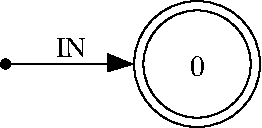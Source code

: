 #FIG 3.2
Portrait
Center
Metric
A4
100.00
Single
-2
# Generated by dot version 2.2.1 (Fri Sep 30 13:22:44 UTC 2005)
# For: (age) Adrian Thurston
# Title: bmnull
# Pages: 1
1200 2
0 32 #d2d2d2
# ENTRY
1 1 0 1 0 0 0 0 20 0.000 0 0.0000 33 2550 33 33 33 2550 66 2583
# 0
1 1 0 1 0 32 0 0 -1 0.000 0 0.0000 1400 2550 383 383 1400 2550 1783 2933
1 1 0 1 0 32 0 0 -1 0.000 0 0.0000 1400 2550 450 450 1400 2550 1850 3000
4 1 0 0 0 0 14.0 0.0000 2 0.0 0.0 1400 2633 0\001
# ENTRY -> 0
3 4 0 1 0 0 0 0 -1 0.0 0 0 0 7
  66 2550 132 2550 225 2550 341 2550 474 2550 617 2550 766 2550
 0 1 1 1 1 1 0
2 3 0 1 0 0 0 0 20 0.0 0 0 0 0 0 4
 766 2483 933 2550 766 2600 766 2483
4 1 0 0 0 0 14.0 0.0000 2 0.0 0.0 500 2500 IN\001
# end of FIG file
